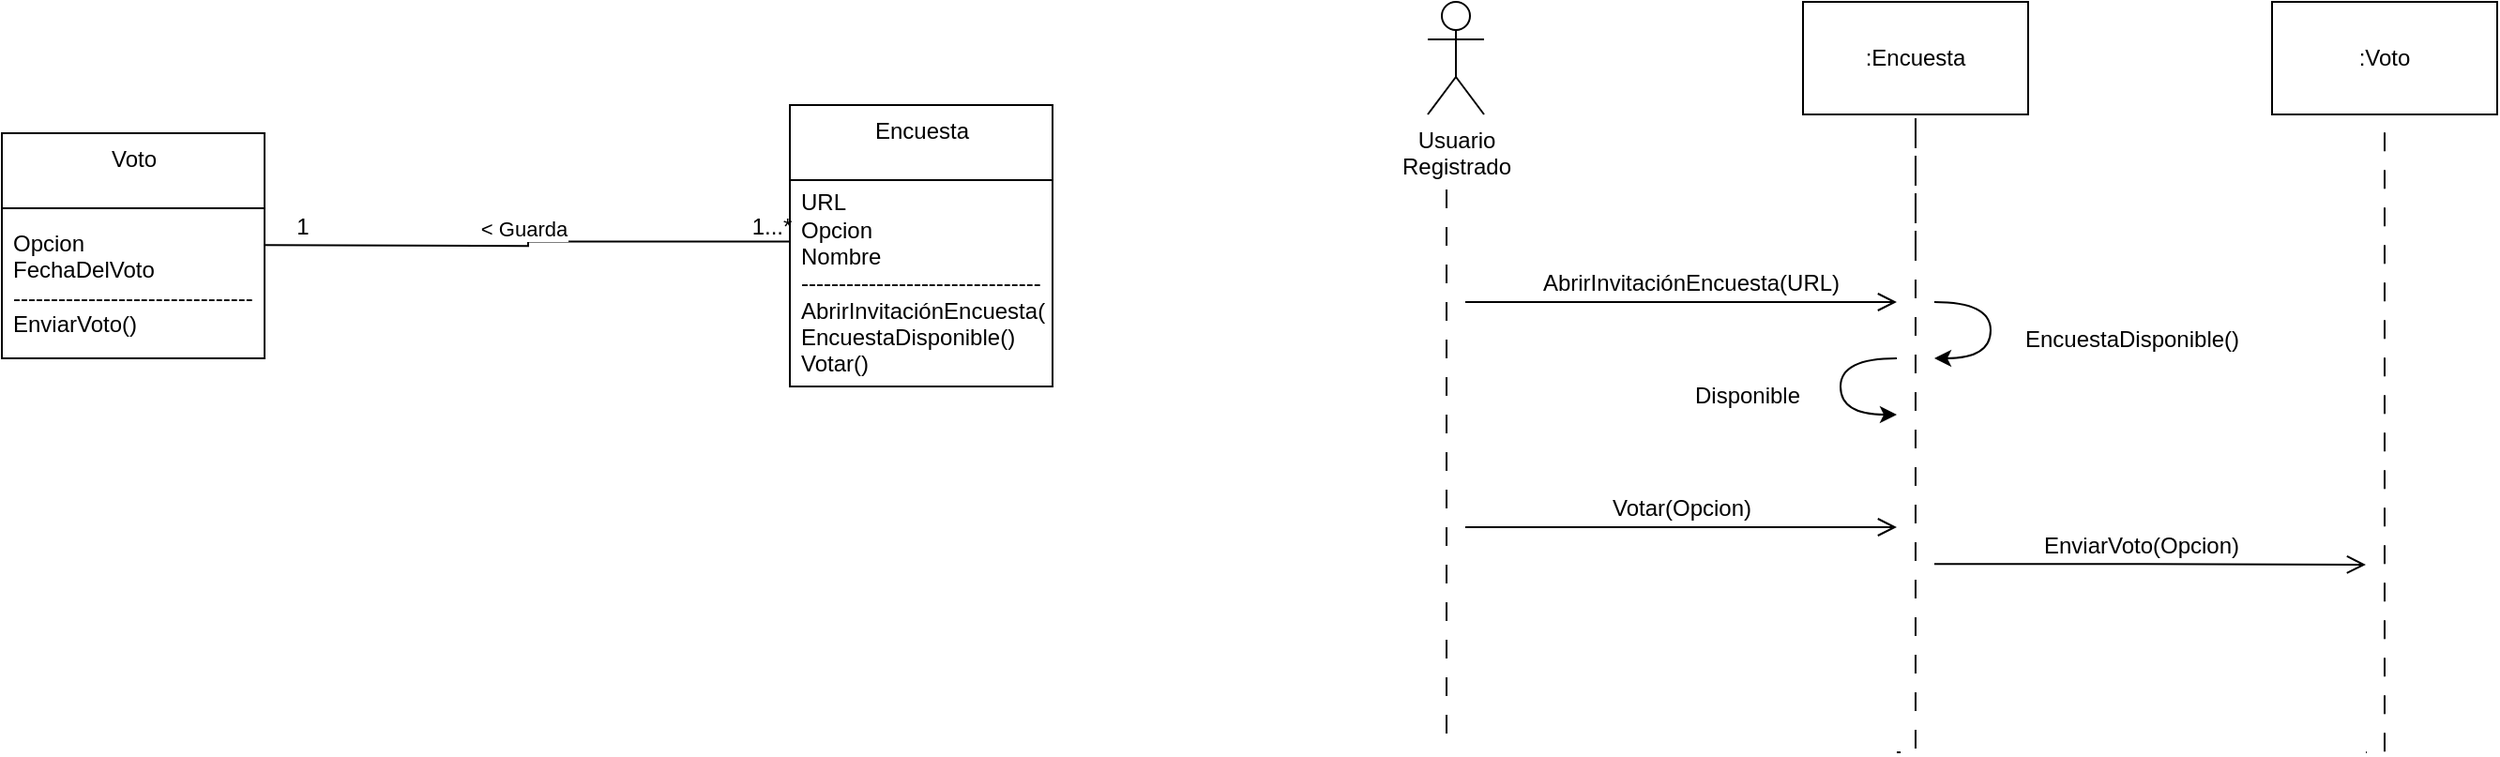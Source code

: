 <mxfile version="15.9.4" type="device"><diagram id="zcq0zT6eSc7doJYTNW6s" name="Page-1"><mxGraphModel dx="2272" dy="749" grid="1" gridSize="10" guides="1" tooltips="1" connect="1" arrows="1" fold="1" page="1" pageScale="1" pageWidth="850" pageHeight="1100" math="0" shadow="0"><root><mxCell id="0"/><mxCell id="1" parent="0"/><mxCell id="tdQkJsBypaK2wic5LLGD-1" value="Usuario &lt;br&gt;Registrado" style="shape=umlActor;verticalLabelPosition=bottom;verticalAlign=top;html=1;outlineConnect=0;" parent="1" vertex="1"><mxGeometry x="100" y="200" width="30" height="60" as="geometry"/></mxCell><mxCell id="tdQkJsBypaK2wic5LLGD-2" value="" style="endArrow=none;startArrow=none;endFill=0;startFill=0;endSize=8;html=1;verticalAlign=bottom;dashed=1;labelBackgroundColor=none;dashPattern=10 10;rounded=0;edgeStyle=orthogonalEdgeStyle;" parent="1" edge="1"><mxGeometry width="160" relative="1" as="geometry"><mxPoint x="110" y="300" as="sourcePoint"/><mxPoint x="110" y="600" as="targetPoint"/></mxGeometry></mxCell><mxCell id="tdQkJsBypaK2wic5LLGD-3" value=":Encuesta" style="rounded=0;whiteSpace=wrap;html=1;" parent="1" vertex="1"><mxGeometry x="300" y="200" width="120" height="60" as="geometry"/></mxCell><mxCell id="tdQkJsBypaK2wic5LLGD-4" value=":Voto" style="rounded=0;whiteSpace=wrap;html=1;" parent="1" vertex="1"><mxGeometry x="550" y="200" width="120" height="60" as="geometry"/></mxCell><mxCell id="tdQkJsBypaK2wic5LLGD-5" value="" style="endArrow=none;startArrow=none;endFill=0;startFill=0;endSize=8;html=1;verticalAlign=bottom;dashed=1;labelBackgroundColor=none;dashPattern=10 10;rounded=0;edgeStyle=orthogonalEdgeStyle;" parent="1" edge="1"><mxGeometry width="160" relative="1" as="geometry"><mxPoint x="360" y="332" as="sourcePoint"/><mxPoint x="350" y="600" as="targetPoint"/><Array as="points"><mxPoint x="360" y="260"/><mxPoint x="360" y="600"/></Array></mxGeometry></mxCell><mxCell id="tdQkJsBypaK2wic5LLGD-6" value="" style="endArrow=none;startArrow=none;endFill=0;startFill=0;endSize=8;html=1;verticalAlign=bottom;dashed=1;labelBackgroundColor=none;dashPattern=10 10;rounded=0;edgeStyle=orthogonalEdgeStyle;" parent="1" edge="1"><mxGeometry width="160" relative="1" as="geometry"><mxPoint x="599.6" y="260" as="sourcePoint"/><mxPoint x="600" y="600" as="targetPoint"/><Array as="points"><mxPoint x="610" y="260"/><mxPoint x="610" y="600"/></Array></mxGeometry></mxCell><mxCell id="tdQkJsBypaK2wic5LLGD-26" value="Voto" style="swimlane;fontStyle=0;align=center;verticalAlign=top;childLayout=stackLayout;horizontal=1;startSize=40;horizontalStack=0;resizeParent=1;resizeParentMax=0;resizeLast=0;collapsible=0;marginBottom=0;html=1;" parent="1" vertex="1"><mxGeometry x="-660" y="270" width="140" height="120" as="geometry"/></mxCell><mxCell id="tdQkJsBypaK2wic5LLGD-27" value="&lt;div&gt;Opcion&lt;/div&gt;&lt;div&gt;FechaDelVoto&lt;br&gt;&lt;/div&gt;--------------------------------&lt;br&gt;EnviarVoto()" style="text;html=1;strokeColor=none;fillColor=none;align=left;verticalAlign=middle;spacingLeft=4;spacingRight=4;overflow=hidden;rotatable=0;points=[[0,0.5],[1,0.5]];portConstraint=eastwest;" parent="tdQkJsBypaK2wic5LLGD-26" vertex="1"><mxGeometry y="40" width="140" height="80" as="geometry"/></mxCell><mxCell id="tdQkJsBypaK2wic5LLGD-28" value="Encuesta" style="swimlane;fontStyle=0;align=center;verticalAlign=top;childLayout=stackLayout;horizontal=1;startSize=40;horizontalStack=0;resizeParent=1;resizeParentMax=0;resizeLast=0;collapsible=0;marginBottom=0;html=1;" parent="1" vertex="1"><mxGeometry x="-240" y="255" width="140" height="150" as="geometry"/></mxCell><mxCell id="tdQkJsBypaK2wic5LLGD-29" value="&lt;div&gt;URL&lt;/div&gt;&lt;div&gt;Opcion&lt;/div&gt;&lt;div&gt;Nombre&lt;/div&gt;&lt;div&gt;--------------------------------&lt;/div&gt;&lt;div&gt;AbrirInvitaciónEncuesta()&lt;/div&gt;&lt;div&gt;EncuestaDisponible()&lt;/div&gt;&lt;div&gt;Votar()&lt;br&gt;&lt;/div&gt;" style="text;html=1;strokeColor=none;fillColor=none;align=left;verticalAlign=middle;spacingLeft=4;spacingRight=4;overflow=hidden;rotatable=0;points=[[0,0.5],[1,0.5]];portConstraint=eastwest;" parent="tdQkJsBypaK2wic5LLGD-28" vertex="1"><mxGeometry y="40" width="140" height="110" as="geometry"/></mxCell><mxCell id="tdQkJsBypaK2wic5LLGD-32" value="&amp;lt; Guarda" style="endArrow=none;html=1;endSize=12;startArrow=none;startSize=14;startFill=0;edgeStyle=orthogonalEdgeStyle;align=center;verticalAlign=bottom;endFill=0;rounded=0;entryX=0;entryY=0.298;entryDx=0;entryDy=0;entryPerimeter=0;" parent="1" target="tdQkJsBypaK2wic5LLGD-29" edge="1"><mxGeometry y="3" relative="1" as="geometry"><mxPoint x="-520" y="329.6" as="sourcePoint"/><mxPoint x="-360" y="329.6" as="targetPoint"/></mxGeometry></mxCell><mxCell id="tdQkJsBypaK2wic5LLGD-33" value="1" style="text;html=1;align=center;verticalAlign=middle;resizable=0;points=[];autosize=1;strokeColor=none;fillColor=none;" parent="1" vertex="1"><mxGeometry x="-510" y="310" width="20" height="20" as="geometry"/></mxCell><mxCell id="tdQkJsBypaK2wic5LLGD-34" value="1...*" style="text;html=1;align=center;verticalAlign=middle;resizable=0;points=[];autosize=1;strokeColor=none;fillColor=none;" parent="1" vertex="1"><mxGeometry x="-270" y="310" width="40" height="20" as="geometry"/></mxCell><mxCell id="tdQkJsBypaK2wic5LLGD-41" value="" style="endArrow=open;startArrow=none;endFill=0;startFill=0;endSize=8;html=1;verticalAlign=bottom;labelBackgroundColor=none;strokeWidth=1;rounded=0;edgeStyle=orthogonalEdgeStyle;" parent="1" edge="1"><mxGeometry width="160" relative="1" as="geometry"><mxPoint x="120" y="360" as="sourcePoint"/><mxPoint x="350" y="360" as="targetPoint"/></mxGeometry></mxCell><mxCell id="tdQkJsBypaK2wic5LLGD-42" value="AbrirInvitaciónEncuesta(URL)" style="text;html=1;align=center;verticalAlign=middle;resizable=0;points=[];autosize=1;strokeColor=none;fillColor=none;" parent="1" vertex="1"><mxGeometry x="155" y="340" width="170" height="20" as="geometry"/></mxCell><mxCell id="tdQkJsBypaK2wic5LLGD-43" value="" style="curved=1;endArrow=classic;html=1;rounded=0;edgeStyle=orthogonalEdgeStyle;" parent="1" edge="1"><mxGeometry width="50" height="50" relative="1" as="geometry"><mxPoint x="370" y="360" as="sourcePoint"/><mxPoint x="370" y="390" as="targetPoint"/><Array as="points"><mxPoint x="400" y="360"/><mxPoint x="400" y="390"/></Array></mxGeometry></mxCell><mxCell id="tdQkJsBypaK2wic5LLGD-45" value="EncuestaDisponible()" style="text;html=1;align=center;verticalAlign=middle;resizable=0;points=[];autosize=1;strokeColor=none;fillColor=none;" parent="1" vertex="1"><mxGeometry x="410" y="370" width="130" height="20" as="geometry"/></mxCell><mxCell id="tdQkJsBypaK2wic5LLGD-46" value="" style="curved=1;endArrow=classic;html=1;rounded=0;edgeStyle=orthogonalEdgeStyle;" parent="1" edge="1"><mxGeometry width="50" height="50" relative="1" as="geometry"><mxPoint x="350" y="390" as="sourcePoint"/><mxPoint x="350" y="420" as="targetPoint"/><Array as="points"><mxPoint x="320" y="390"/><mxPoint x="320" y="420"/></Array></mxGeometry></mxCell><mxCell id="tdQkJsBypaK2wic5LLGD-47" value="Disponible" style="text;html=1;align=center;verticalAlign=middle;resizable=0;points=[];autosize=1;strokeColor=none;fillColor=none;" parent="1" vertex="1"><mxGeometry x="235" y="400" width="70" height="20" as="geometry"/></mxCell><mxCell id="tdQkJsBypaK2wic5LLGD-49" value="" style="endArrow=open;startArrow=none;endFill=0;startFill=0;endSize=8;html=1;verticalAlign=bottom;labelBackgroundColor=none;strokeWidth=1;rounded=0;edgeStyle=orthogonalEdgeStyle;" parent="1" edge="1"><mxGeometry width="160" relative="1" as="geometry"><mxPoint x="120" y="480" as="sourcePoint"/><mxPoint x="350" y="480" as="targetPoint"/><Array as="points"><mxPoint x="260" y="480"/><mxPoint x="260" y="480"/></Array></mxGeometry></mxCell><mxCell id="tdQkJsBypaK2wic5LLGD-50" value="Votar(Opcion)" style="text;html=1;align=center;verticalAlign=middle;resizable=0;points=[];autosize=1;strokeColor=none;fillColor=none;" parent="1" vertex="1"><mxGeometry x="190" y="460" width="90" height="20" as="geometry"/></mxCell><mxCell id="tdQkJsBypaK2wic5LLGD-53" value="" style="endArrow=open;startArrow=none;endFill=0;startFill=0;endSize=8;html=1;verticalAlign=bottom;labelBackgroundColor=none;strokeWidth=1;rounded=0;edgeStyle=orthogonalEdgeStyle;" parent="1" edge="1"><mxGeometry width="160" relative="1" as="geometry"><mxPoint x="370" y="499.6" as="sourcePoint"/><mxPoint x="600" y="500" as="targetPoint"/><Array as="points"><mxPoint x="480" y="499.6"/><mxPoint x="480" y="499.6"/></Array></mxGeometry></mxCell><mxCell id="tdQkJsBypaK2wic5LLGD-54" value="EnviarVoto(Opcion)" style="text;html=1;align=center;verticalAlign=middle;resizable=0;points=[];autosize=1;strokeColor=none;fillColor=none;" parent="1" vertex="1"><mxGeometry x="420" y="480" width="120" height="20" as="geometry"/></mxCell></root></mxGraphModel></diagram></mxfile>